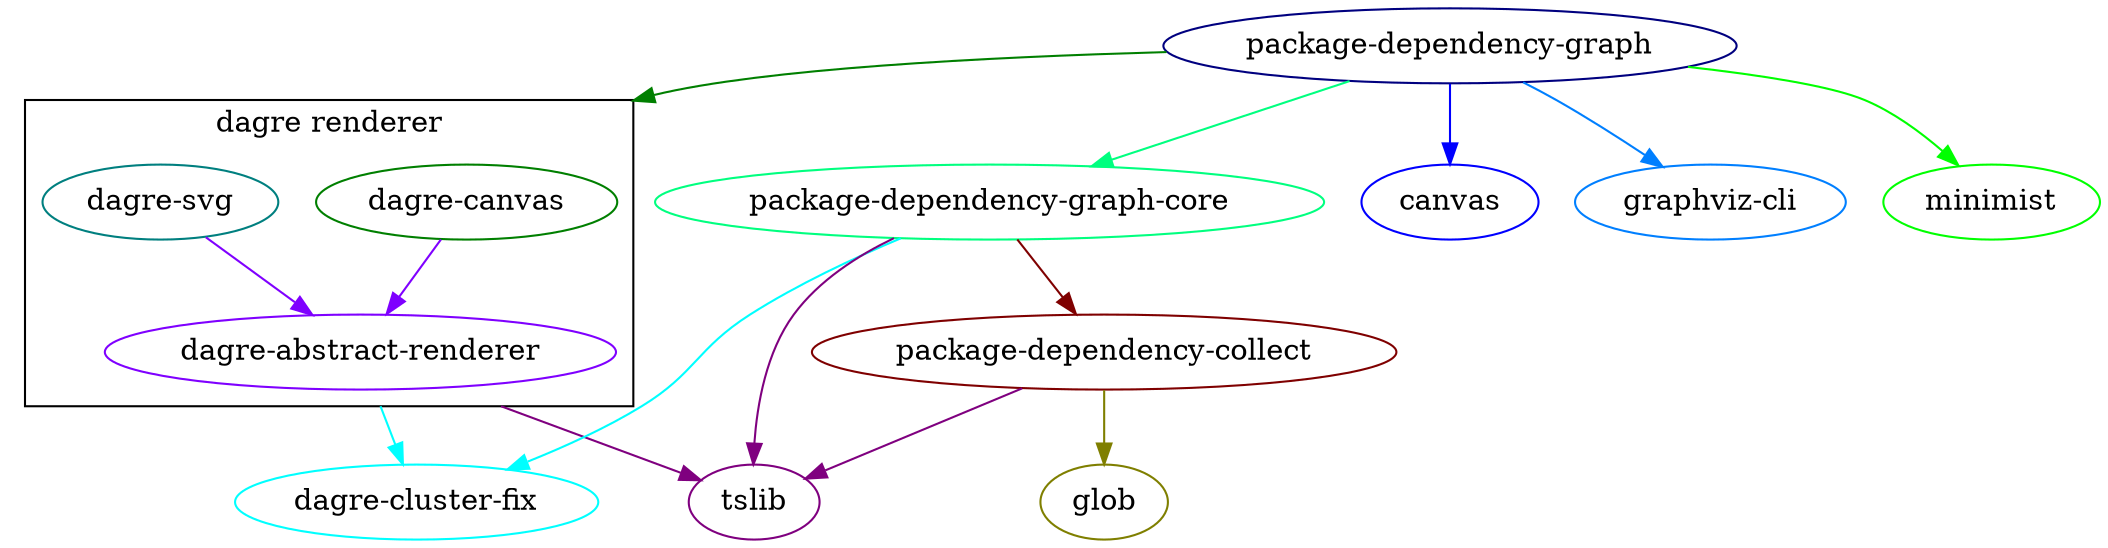 // generated by package-dependency-graph
digraph {
  graph [compound=true];
  subgraph cluster_dagre_renderer {
    dagre_abstract_renderer dagre_canvas dagre_svg;
    label = "dagre renderer";
    color = "#000000";
  }
  package_dependency_graph -> canvas[color = "#0000ff"]
  package_dependency_graph -> dagre_canvas[color = "#007f00" lhead=cluster_dagre_renderer]
  package_dependency_graph -> graphviz_cli[color = "#007fff"]
  package_dependency_graph -> minimist[color = "#00ff00"]
  package_dependency_graph -> package_dependency_graph_core[color = "#00ff7f"]
  package_dependency_graph_core -> dagre_cluster_fix[color = "#00ffff"]
  package_dependency_graph_core -> package_dependency_collect[color = "#7f0000"]
  package_dependency_graph_core -> tslib[color = "#7f007f"]
  dagre_abstract_renderer -> dagre_cluster_fix[color = "#00ffff" ltail=cluster_dagre_renderer]
  dagre_abstract_renderer -> tslib[color = "#7f007f" ltail=cluster_dagre_renderer]
  dagre_canvas -> dagre_abstract_renderer[color = "#7f00ff"]
  dagre_svg -> dagre_abstract_renderer[color = "#7f00ff"]
  package_dependency_collect -> glob[color = "#7f7f00"]
  package_dependency_collect -> tslib[color = "#7f007f"]

  package_dependency_graph[label = "package-dependency-graph", color = "#00007f"]
  canvas[label = "canvas", color = "#0000ff"]
  dagre_canvas[label = "dagre-canvas", color = "#007f00"]
  dagre_svg[label = "dagre-svg", color = "#007f7f"]
  graphviz_cli[label = "graphviz-cli", color = "#007fff"]
  minimist[label = "minimist", color = "#00ff00"]
  package_dependency_graph_core[label = "package-dependency-graph-core", color = "#00ff7f"]
  dagre_cluster_fix[label = "dagre-cluster-fix", color = "#00ffff"]
  package_dependency_collect[label = "package-dependency-collect", color = "#7f0000"]
  tslib[label = "tslib", color = "#7f007f"]
  dagre_abstract_renderer[label = "dagre-abstract-renderer", color = "#7f00ff"]
  glob[label = "glob", color = "#7f7f00"]
}